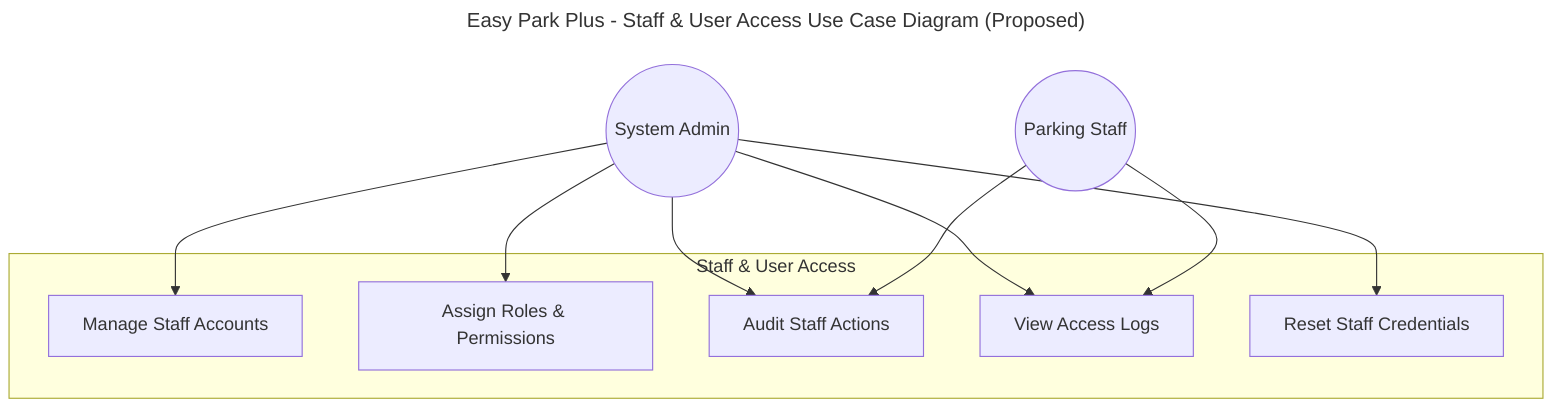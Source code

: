 ---
title: Easy Park Plus - Staff & User Access Use Case Diagram (Proposed)
---

graph TD
    SystemAdmin((System Admin))
    Staff((Parking Staff))

    subgraph "Staff & User Access"
        UC1[Manage Staff Accounts]
        UC2[Assign Roles & Permissions]
        UC3[Audit Staff Actions]
        UC4[View Access Logs]
        UC5[Reset Staff Credentials]
    end

    SystemAdmin --> UC1
    SystemAdmin --> UC2
    SystemAdmin --> UC3
    SystemAdmin --> UC4
    SystemAdmin --> UC5
    Staff --> UC3
    Staff --> UC4
